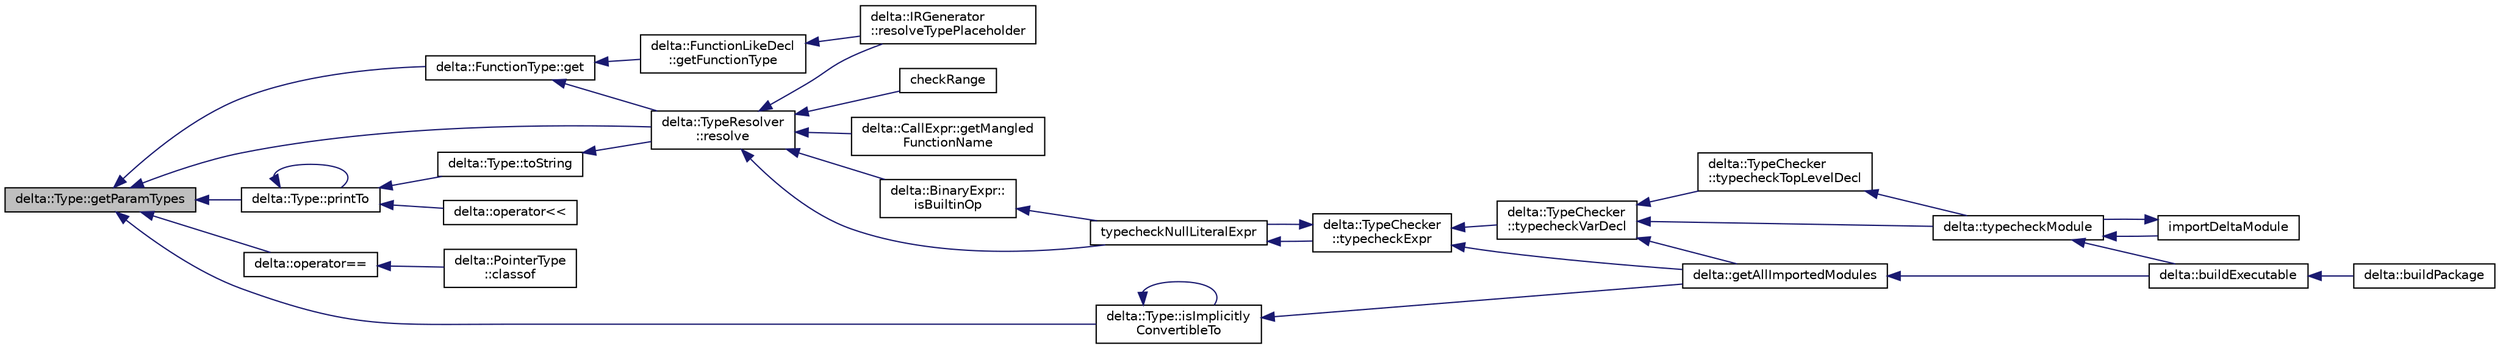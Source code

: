 digraph "delta::Type::getParamTypes"
{
  edge [fontname="Helvetica",fontsize="10",labelfontname="Helvetica",labelfontsize="10"];
  node [fontname="Helvetica",fontsize="10",shape=record];
  rankdir="LR";
  Node187 [label="delta::Type::getParamTypes",height=0.2,width=0.4,color="black", fillcolor="grey75", style="filled", fontcolor="black"];
  Node187 -> Node188 [dir="back",color="midnightblue",fontsize="10",style="solid",fontname="Helvetica"];
  Node188 [label="delta::TypeResolver\l::resolve",height=0.2,width=0.4,color="black", fillcolor="white", style="filled",URL="$classdelta_1_1_type_resolver.html#ab333afdac9296c5d62fe58a0b229bba8"];
  Node188 -> Node189 [dir="back",color="midnightblue",fontsize="10",style="solid",fontname="Helvetica"];
  Node189 [label="delta::CallExpr::getMangled\lFunctionName",height=0.2,width=0.4,color="black", fillcolor="white", style="filled",URL="$classdelta_1_1_call_expr.html#a4f89c212b096e2361710a42ba35e3b77"];
  Node188 -> Node190 [dir="back",color="midnightblue",fontsize="10",style="solid",fontname="Helvetica"];
  Node190 [label="delta::BinaryExpr::\lisBuiltinOp",height=0.2,width=0.4,color="black", fillcolor="white", style="filled",URL="$classdelta_1_1_binary_expr.html#a9cf6768d73ac71605d31879590d565f5"];
  Node190 -> Node191 [dir="back",color="midnightblue",fontsize="10",style="solid",fontname="Helvetica"];
  Node191 [label="typecheckNullLiteralExpr",height=0.2,width=0.4,color="black", fillcolor="white", style="filled",URL="$typecheck-expr_8cpp.html#a604c48557fc70deb374eef16c7673846"];
  Node191 -> Node192 [dir="back",color="midnightblue",fontsize="10",style="solid",fontname="Helvetica"];
  Node192 [label="delta::TypeChecker\l::typecheckExpr",height=0.2,width=0.4,color="black", fillcolor="white", style="filled",URL="$classdelta_1_1_type_checker.html#ab19a9a7679086f4e999cce03e35922fc"];
  Node192 -> Node191 [dir="back",color="midnightblue",fontsize="10",style="solid",fontname="Helvetica"];
  Node192 -> Node193 [dir="back",color="midnightblue",fontsize="10",style="solid",fontname="Helvetica"];
  Node193 [label="delta::getAllImportedModules",height=0.2,width=0.4,color="black", fillcolor="white", style="filled",URL="$namespacedelta.html#a949f83e8840a11b90a369f9b2278ba0a"];
  Node193 -> Node194 [dir="back",color="midnightblue",fontsize="10",style="solid",fontname="Helvetica"];
  Node194 [label="delta::buildExecutable",height=0.2,width=0.4,color="black", fillcolor="white", style="filled",URL="$namespacedelta.html#aea63e33d3ee2ff18ad7c1fefd8bbeca2"];
  Node194 -> Node195 [dir="back",color="midnightblue",fontsize="10",style="solid",fontname="Helvetica"];
  Node195 [label="delta::buildPackage",height=0.2,width=0.4,color="black", fillcolor="white", style="filled",URL="$namespacedelta.html#a608f3203f47e224f518306b184b5cf60"];
  Node192 -> Node196 [dir="back",color="midnightblue",fontsize="10",style="solid",fontname="Helvetica"];
  Node196 [label="delta::TypeChecker\l::typecheckVarDecl",height=0.2,width=0.4,color="black", fillcolor="white", style="filled",URL="$classdelta_1_1_type_checker.html#a5ac25011668c8781d97542e49d7f8868"];
  Node196 -> Node193 [dir="back",color="midnightblue",fontsize="10",style="solid",fontname="Helvetica"];
  Node196 -> Node197 [dir="back",color="midnightblue",fontsize="10",style="solid",fontname="Helvetica"];
  Node197 [label="delta::TypeChecker\l::typecheckTopLevelDecl",height=0.2,width=0.4,color="black", fillcolor="white", style="filled",URL="$classdelta_1_1_type_checker.html#a6f183b3656e0dc9a1882e9145ef5e5ea"];
  Node197 -> Node198 [dir="back",color="midnightblue",fontsize="10",style="solid",fontname="Helvetica"];
  Node198 [label="delta::typecheckModule",height=0.2,width=0.4,color="black", fillcolor="white", style="filled",URL="$namespacedelta.html#a640468ebe486aee02501f76f96781f90"];
  Node198 -> Node194 [dir="back",color="midnightblue",fontsize="10",style="solid",fontname="Helvetica"];
  Node198 -> Node199 [dir="back",color="midnightblue",fontsize="10",style="solid",fontname="Helvetica"];
  Node199 [label="importDeltaModule",height=0.2,width=0.4,color="black", fillcolor="white", style="filled",URL="$typecheck_8cpp.html#ab417bb720a37330c53ef816b9d61711c"];
  Node199 -> Node198 [dir="back",color="midnightblue",fontsize="10",style="solid",fontname="Helvetica"];
  Node196 -> Node198 [dir="back",color="midnightblue",fontsize="10",style="solid",fontname="Helvetica"];
  Node188 -> Node200 [dir="back",color="midnightblue",fontsize="10",style="solid",fontname="Helvetica"];
  Node200 [label="delta::IRGenerator\l::resolveTypePlaceholder",height=0.2,width=0.4,color="black", fillcolor="white", style="filled",URL="$classdelta_1_1_i_r_generator.html#a3dcb9317d090022c47d62a2df03c46f7"];
  Node188 -> Node191 [dir="back",color="midnightblue",fontsize="10",style="solid",fontname="Helvetica"];
  Node188 -> Node201 [dir="back",color="midnightblue",fontsize="10",style="solid",fontname="Helvetica"];
  Node201 [label="checkRange",height=0.2,width=0.4,color="black", fillcolor="white", style="filled",URL="$typecheck-expr_8cpp.html#a3183a15df856c85d6c74dce7ec280480"];
  Node187 -> Node202 [dir="back",color="midnightblue",fontsize="10",style="solid",fontname="Helvetica"];
  Node202 [label="delta::FunctionType::get",height=0.2,width=0.4,color="black", fillcolor="white", style="filled",URL="$classdelta_1_1_function_type.html#ab071044c0abd5928ff550003b5a3e7cb"];
  Node202 -> Node203 [dir="back",color="midnightblue",fontsize="10",style="solid",fontname="Helvetica"];
  Node203 [label="delta::FunctionLikeDecl\l::getFunctionType",height=0.2,width=0.4,color="black", fillcolor="white", style="filled",URL="$classdelta_1_1_function_like_decl.html#aaca683d071bb9b543efda19a702413e9"];
  Node203 -> Node200 [dir="back",color="midnightblue",fontsize="10",style="solid",fontname="Helvetica"];
  Node202 -> Node188 [dir="back",color="midnightblue",fontsize="10",style="solid",fontname="Helvetica"];
  Node187 -> Node204 [dir="back",color="midnightblue",fontsize="10",style="solid",fontname="Helvetica"];
  Node204 [label="delta::Type::isImplicitly\lConvertibleTo",height=0.2,width=0.4,color="black", fillcolor="white", style="filled",URL="$structdelta_1_1_type.html#a16a719104a088d92388e5a5d0f28981f"];
  Node204 -> Node204 [dir="back",color="midnightblue",fontsize="10",style="solid",fontname="Helvetica"];
  Node204 -> Node193 [dir="back",color="midnightblue",fontsize="10",style="solid",fontname="Helvetica"];
  Node187 -> Node205 [dir="back",color="midnightblue",fontsize="10",style="solid",fontname="Helvetica"];
  Node205 [label="delta::operator==",height=0.2,width=0.4,color="black", fillcolor="white", style="filled",URL="$namespacedelta.html#ad62d6b2e68bcdebd01b3e7bc4f905c22"];
  Node205 -> Node206 [dir="back",color="midnightblue",fontsize="10",style="solid",fontname="Helvetica"];
  Node206 [label="delta::PointerType\l::classof",height=0.2,width=0.4,color="black", fillcolor="white", style="filled",URL="$classdelta_1_1_pointer_type.html#a1ba1f19b527e4dbb80853eefd1a3f729"];
  Node187 -> Node207 [dir="back",color="midnightblue",fontsize="10",style="solid",fontname="Helvetica"];
  Node207 [label="delta::Type::printTo",height=0.2,width=0.4,color="black", fillcolor="white", style="filled",URL="$structdelta_1_1_type.html#ad33f5df1e06c20291060f7a33912bd18"];
  Node207 -> Node207 [dir="back",color="midnightblue",fontsize="10",style="solid",fontname="Helvetica"];
  Node207 -> Node208 [dir="back",color="midnightblue",fontsize="10",style="solid",fontname="Helvetica"];
  Node208 [label="delta::Type::toString",height=0.2,width=0.4,color="black", fillcolor="white", style="filled",URL="$structdelta_1_1_type.html#a98ef8c2e4a833d7c8db893fd14f9e466"];
  Node208 -> Node188 [dir="back",color="midnightblue",fontsize="10",style="solid",fontname="Helvetica"];
  Node207 -> Node209 [dir="back",color="midnightblue",fontsize="10",style="solid",fontname="Helvetica"];
  Node209 [label="delta::operator\<\<",height=0.2,width=0.4,color="black", fillcolor="white", style="filled",URL="$namespacedelta.html#a679bd697f2c5acfcb9361ff45a7eeef1"];
}
